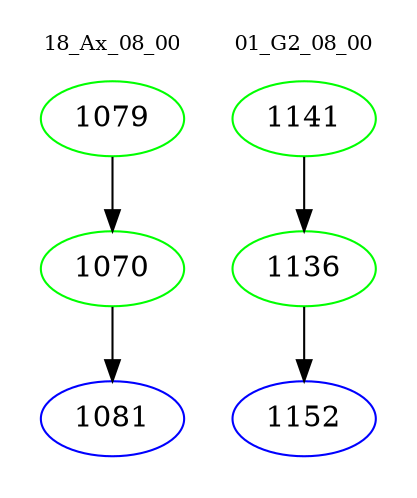 digraph{
subgraph cluster_0 {
color = white
label = "18_Ax_08_00";
fontsize=10;
T0_1079 [label="1079", color="green"]
T0_1079 -> T0_1070 [color="black"]
T0_1070 [label="1070", color="green"]
T0_1070 -> T0_1081 [color="black"]
T0_1081 [label="1081", color="blue"]
}
subgraph cluster_1 {
color = white
label = "01_G2_08_00";
fontsize=10;
T1_1141 [label="1141", color="green"]
T1_1141 -> T1_1136 [color="black"]
T1_1136 [label="1136", color="green"]
T1_1136 -> T1_1152 [color="black"]
T1_1152 [label="1152", color="blue"]
}
}
